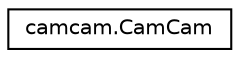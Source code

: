 digraph "Graphical Class Hierarchy"
{
  edge [fontname="Helvetica",fontsize="10",labelfontname="Helvetica",labelfontsize="10"];
  node [fontname="Helvetica",fontsize="10",shape=record];
  rankdir="LR";
  Node1 [label="camcam.CamCam",height=0.2,width=0.4,color="black", fillcolor="white", style="filled",URL="$classcamcam_1_1_cam_cam.html"];
}
